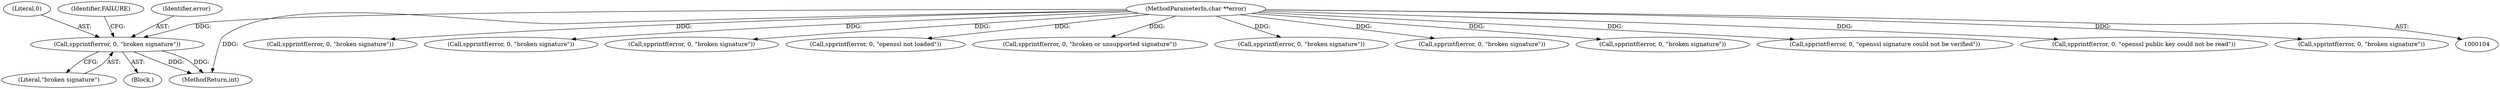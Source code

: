 digraph "0_php-src_0bfb970f43acd1e81d11be1154805f86655f15d5?w=1@pointer" {
"1000458" [label="(Call,spprintf(error, 0, \"broken signature\"))"];
"1000113" [label="(MethodParameterIn,char **error)"];
"1000460" [label="(Literal,0)"];
"1000278" [label="(Call,spprintf(error, 0, \"broken signature\"))"];
"1000383" [label="(Call,spprintf(error, 0, \"broken signature\"))"];
"1000563" [label="(Call,spprintf(error, 0, \"broken signature\"))"];
"1000463" [label="(Identifier,FAILURE)"];
"1000155" [label="(Call,spprintf(error, 0, \"openssl not loaded\"))"];
"1000458" [label="(Call,spprintf(error, 0, \"broken signature\"))"];
"1000689" [label="(Call,spprintf(error, 0, \"broken or unsupported signature\"))"];
"1000461" [label="(Literal,\"broken signature\")"];
"1000113" [label="(MethodParameterIn,char **error)"];
"1000459" [label="(Identifier,error)"];
"1000668" [label="(Call,spprintf(error, 0, \"broken signature\"))"];
"1000353" [label="(Call,spprintf(error, 0, \"broken signature\"))"];
"1000593" [label="(Call,spprintf(error, 0, \"broken signature\"))"];
"1000457" [label="(Block,)"];
"1000697" [label="(MethodReturn,int)"];
"1000241" [label="(Call,spprintf(error, 0, \"openssl signature could not be verified\"))"];
"1000200" [label="(Call,spprintf(error, 0, \"openssl public key could not be read\"))"];
"1000488" [label="(Call,spprintf(error, 0, \"broken signature\"))"];
"1000458" -> "1000457"  [label="AST: "];
"1000458" -> "1000461"  [label="CFG: "];
"1000459" -> "1000458"  [label="AST: "];
"1000460" -> "1000458"  [label="AST: "];
"1000461" -> "1000458"  [label="AST: "];
"1000463" -> "1000458"  [label="CFG: "];
"1000458" -> "1000697"  [label="DDG: "];
"1000458" -> "1000697"  [label="DDG: "];
"1000113" -> "1000458"  [label="DDG: "];
"1000113" -> "1000104"  [label="AST: "];
"1000113" -> "1000697"  [label="DDG: "];
"1000113" -> "1000155"  [label="DDG: "];
"1000113" -> "1000200"  [label="DDG: "];
"1000113" -> "1000241"  [label="DDG: "];
"1000113" -> "1000278"  [label="DDG: "];
"1000113" -> "1000353"  [label="DDG: "];
"1000113" -> "1000383"  [label="DDG: "];
"1000113" -> "1000488"  [label="DDG: "];
"1000113" -> "1000563"  [label="DDG: "];
"1000113" -> "1000593"  [label="DDG: "];
"1000113" -> "1000668"  [label="DDG: "];
"1000113" -> "1000689"  [label="DDG: "];
}
